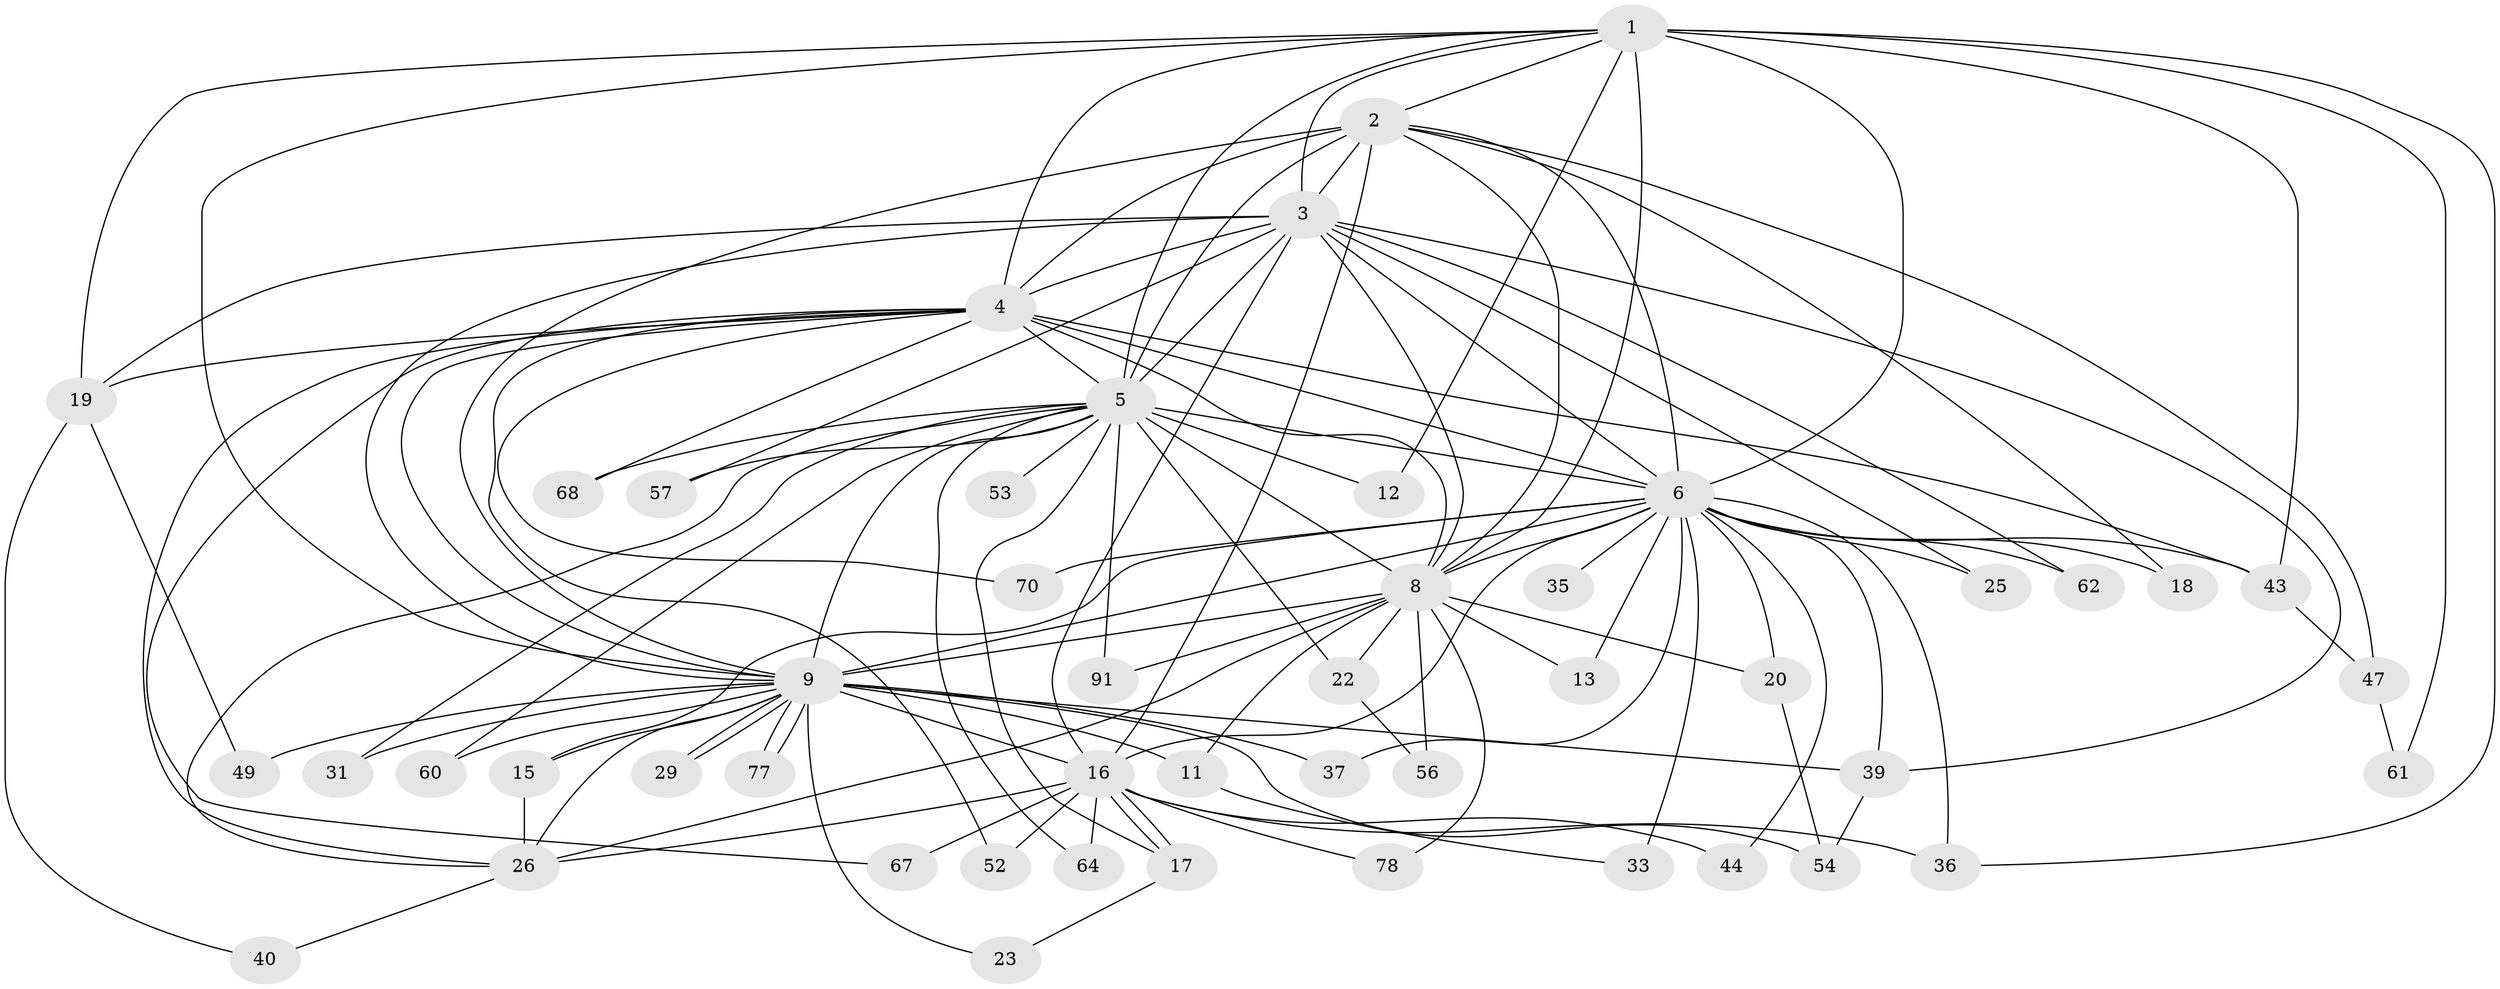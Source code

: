 // original degree distribution, {17: 0.010309278350515464, 16: 0.010309278350515464, 19: 0.020618556701030927, 18: 0.010309278350515464, 13: 0.020618556701030927, 20: 0.020618556701030927, 23: 0.010309278350515464, 31: 0.010309278350515464, 3: 0.20618556701030927, 2: 0.5567010309278351, 7: 0.030927835051546393, 4: 0.061855670103092786, 5: 0.020618556701030927, 6: 0.010309278350515464}
// Generated by graph-tools (version 1.1) at 2025/14/03/09/25 04:14:08]
// undirected, 48 vertices, 118 edges
graph export_dot {
graph [start="1"]
  node [color=gray90,style=filled];
  1 [super="+58"];
  2 [super="+80+95+27"];
  3;
  4 [super="+45+84+30"];
  5 [super="+50+59+10"];
  6 [super="+7"];
  8;
  9 [super="+21+90+93+73"];
  11;
  12;
  13;
  15;
  16 [super="+66"];
  17;
  18;
  19;
  20 [super="+69"];
  22;
  23;
  25;
  26 [super="+28+55+74+38"];
  29;
  31;
  33 [super="+42"];
  35;
  36 [super="+51"];
  37;
  39;
  40;
  43 [super="+96"];
  44;
  47;
  49;
  52;
  53;
  54;
  56;
  57;
  60;
  61;
  62;
  64;
  67;
  68 [super="+86"];
  70;
  77;
  78;
  91;
  1 -- 2;
  1 -- 3;
  1 -- 4;
  1 -- 5 [weight=2];
  1 -- 6 [weight=5];
  1 -- 8;
  1 -- 9 [weight=2];
  1 -- 12;
  1 -- 19;
  1 -- 43;
  1 -- 36;
  1 -- 61;
  2 -- 3 [weight=3];
  2 -- 4;
  2 -- 5 [weight=4];
  2 -- 6 [weight=2];
  2 -- 8 [weight=2];
  2 -- 9;
  2 -- 16;
  2 -- 18;
  2 -- 47;
  3 -- 4;
  3 -- 5 [weight=4];
  3 -- 6 [weight=2];
  3 -- 8;
  3 -- 9;
  3 -- 16;
  3 -- 19;
  3 -- 25;
  3 -- 39;
  3 -- 57;
  3 -- 62;
  4 -- 5 [weight=5];
  4 -- 6 [weight=4];
  4 -- 8;
  4 -- 9 [weight=3];
  4 -- 26;
  4 -- 43;
  4 -- 67;
  4 -- 70;
  4 -- 19;
  4 -- 52;
  4 -- 68;
  5 -- 6 [weight=7];
  5 -- 8 [weight=2];
  5 -- 9 [weight=5];
  5 -- 17;
  5 -- 26 [weight=2];
  5 -- 64;
  5 -- 68 [weight=2];
  5 -- 12;
  5 -- 22;
  5 -- 91;
  5 -- 31;
  5 -- 53 [weight=2];
  5 -- 57;
  5 -- 60;
  6 -- 8 [weight=3];
  6 -- 9 [weight=3];
  6 -- 15;
  6 -- 20;
  6 -- 25;
  6 -- 33 [weight=2];
  6 -- 35 [weight=2];
  6 -- 36 [weight=2];
  6 -- 43;
  6 -- 70;
  6 -- 13;
  6 -- 16;
  6 -- 18 [weight=2];
  6 -- 37;
  6 -- 39;
  6 -- 44;
  6 -- 62;
  8 -- 9;
  8 -- 11;
  8 -- 13;
  8 -- 20;
  8 -- 22;
  8 -- 56;
  8 -- 78;
  8 -- 91;
  8 -- 26;
  9 -- 11;
  9 -- 15;
  9 -- 23;
  9 -- 26;
  9 -- 29;
  9 -- 29;
  9 -- 31;
  9 -- 37;
  9 -- 39;
  9 -- 49;
  9 -- 54;
  9 -- 60;
  9 -- 77;
  9 -- 77;
  9 -- 16;
  11 -- 33;
  15 -- 26 [weight=2];
  16 -- 17;
  16 -- 17;
  16 -- 36;
  16 -- 44;
  16 -- 52;
  16 -- 64;
  16 -- 67;
  16 -- 78;
  16 -- 26;
  17 -- 23;
  19 -- 40;
  19 -- 49;
  20 -- 54;
  22 -- 56;
  26 -- 40;
  39 -- 54;
  43 -- 47;
  47 -- 61;
}
